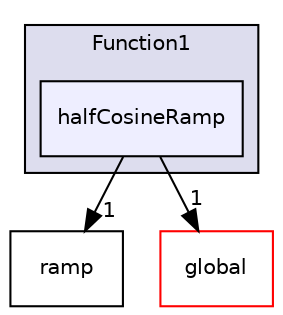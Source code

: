 digraph "src/OpenFOAM/primitives/functions/Function1/halfCosineRamp" {
  bgcolor=transparent;
  compound=true
  node [ fontsize="10", fontname="Helvetica"];
  edge [ labelfontsize="10", labelfontname="Helvetica"];
  subgraph clusterdir_bf4f273fcff898a8e57532425217d669 {
    graph [ bgcolor="#ddddee", pencolor="black", label="Function1" fontname="Helvetica", fontsize="10", URL="dir_bf4f273fcff898a8e57532425217d669.html"]
  dir_fbbbe390f69dcc7d767f89bcdd98df1d [shape=box, label="halfCosineRamp", style="filled", fillcolor="#eeeeff", pencolor="black", URL="dir_fbbbe390f69dcc7d767f89bcdd98df1d.html"];
  }
  dir_db837a9a779e4f4f8480520e283a1ec8 [shape=box label="ramp" URL="dir_db837a9a779e4f4f8480520e283a1ec8.html"];
  dir_8583492183f4d27c76555f8f333dd07b [shape=box label="global" color="red" URL="dir_8583492183f4d27c76555f8f333dd07b.html"];
  dir_fbbbe390f69dcc7d767f89bcdd98df1d->dir_db837a9a779e4f4f8480520e283a1ec8 [headlabel="1", labeldistance=1.5 headhref="dir_002654_002661.html"];
  dir_fbbbe390f69dcc7d767f89bcdd98df1d->dir_8583492183f4d27c76555f8f333dd07b [headlabel="1", labeldistance=1.5 headhref="dir_002654_002385.html"];
}
